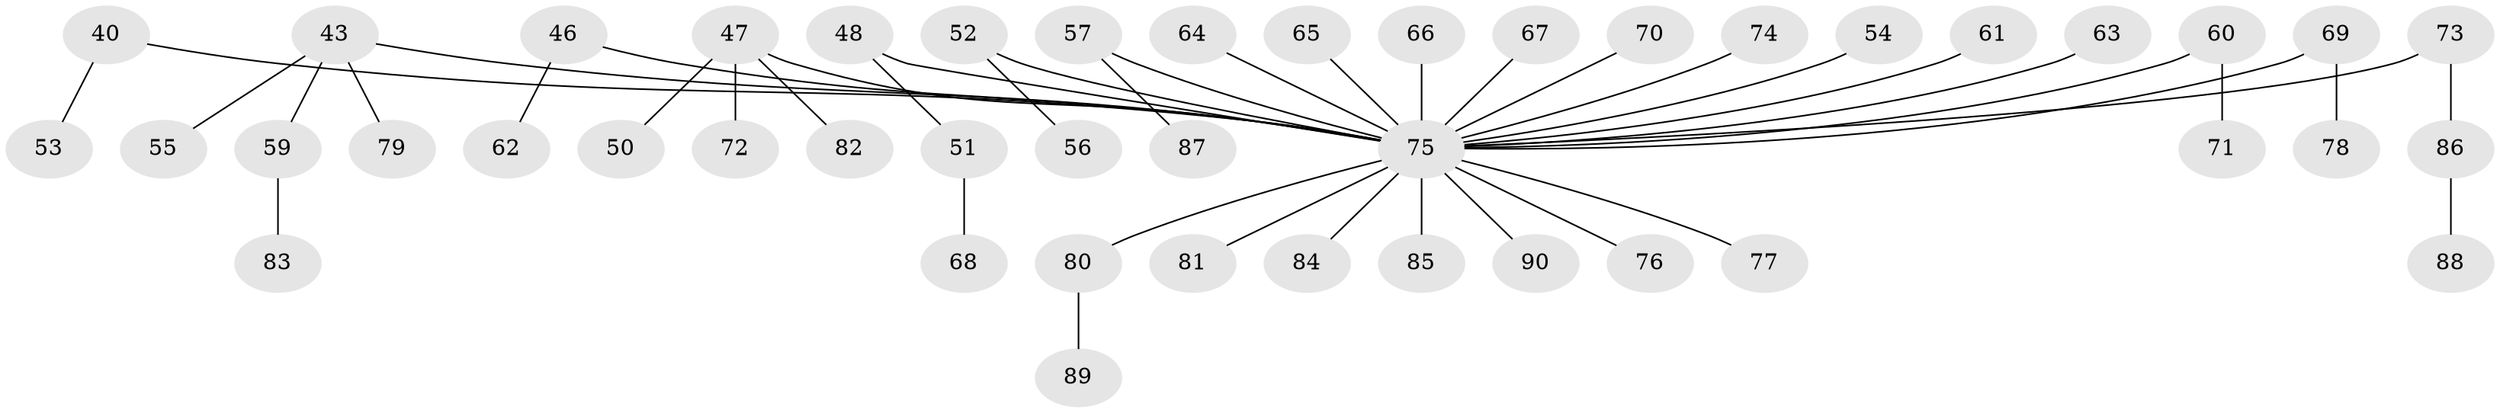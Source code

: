 // original degree distribution, {5: 0.03333333333333333, 4: 0.07777777777777778, 6: 0.011111111111111112, 3: 0.13333333333333333, 1: 0.45555555555555555, 2: 0.28888888888888886}
// Generated by graph-tools (version 1.1) at 2025/53/03/09/25 04:53:05]
// undirected, 45 vertices, 44 edges
graph export_dot {
graph [start="1"]
  node [color=gray90,style=filled];
  40;
  43;
  46;
  47;
  48;
  50;
  51;
  52;
  53;
  54;
  55;
  56;
  57;
  59;
  60;
  61;
  62;
  63;
  64;
  65;
  66;
  67;
  68;
  69 [super="+42"];
  70;
  71;
  72;
  73 [super="+7"];
  74;
  75 [super="+31+58"];
  76;
  77;
  78;
  79;
  80;
  81;
  82;
  83;
  84;
  85;
  86;
  87;
  88;
  89;
  90;
  40 -- 53;
  40 -- 75;
  43 -- 55;
  43 -- 59;
  43 -- 79;
  43 -- 75;
  46 -- 62;
  46 -- 75;
  47 -- 50;
  47 -- 72;
  47 -- 82;
  47 -- 75;
  48 -- 51;
  48 -- 75;
  51 -- 68;
  52 -- 56;
  52 -- 75;
  54 -- 75;
  57 -- 87;
  57 -- 75;
  59 -- 83;
  60 -- 71;
  60 -- 75;
  61 -- 75;
  63 -- 75;
  64 -- 75;
  65 -- 75;
  66 -- 75;
  67 -- 75;
  69 -- 75;
  69 -- 78;
  70 -- 75;
  73 -- 86;
  73 -- 75;
  74 -- 75;
  75 -- 76;
  75 -- 77;
  75 -- 80;
  75 -- 81;
  75 -- 84;
  75 -- 85;
  75 -- 90;
  80 -- 89;
  86 -- 88;
}
